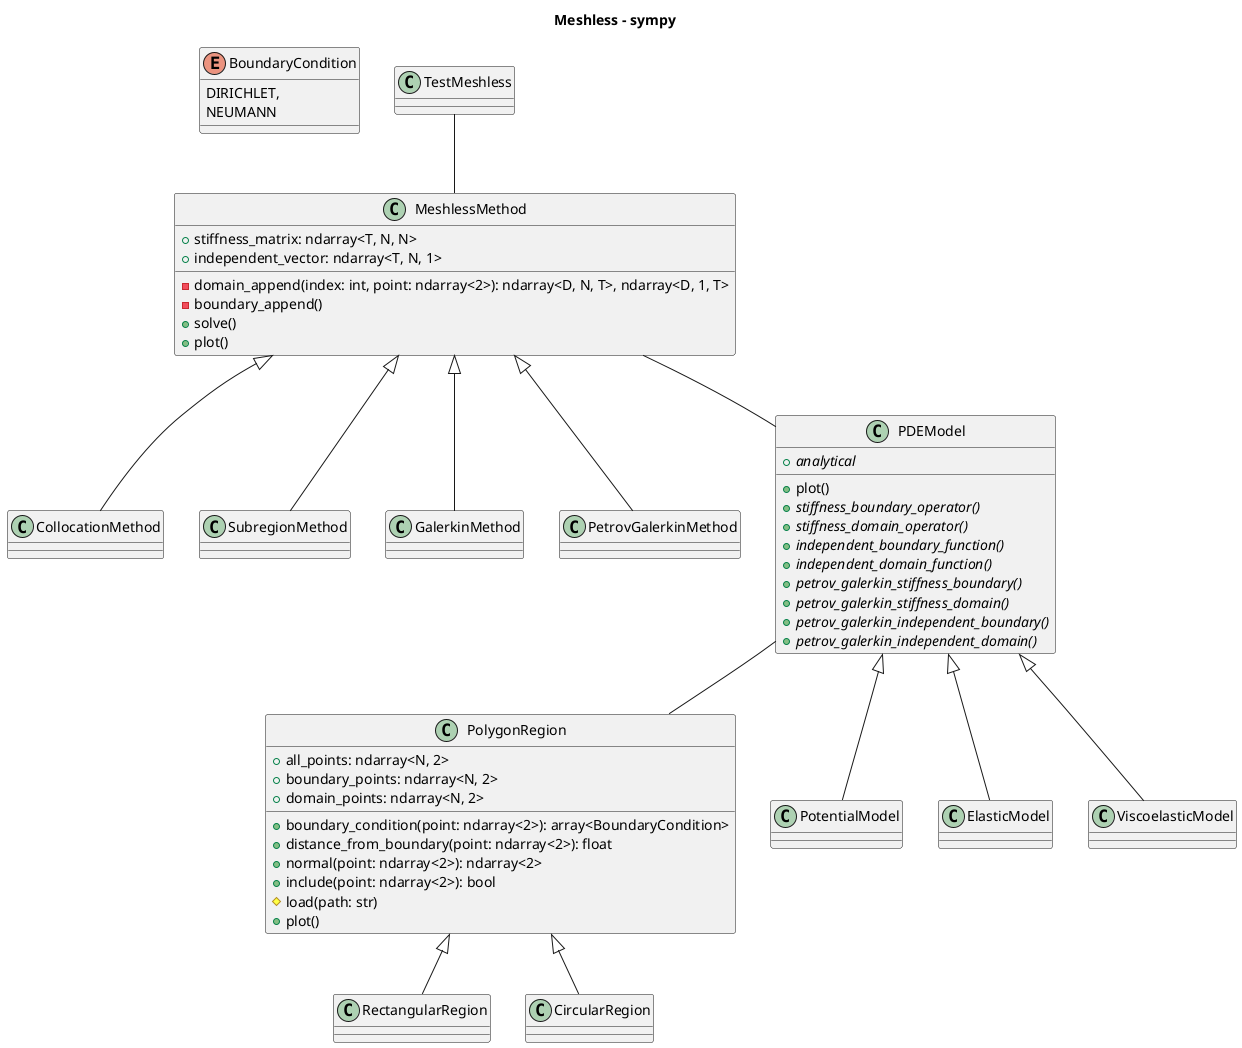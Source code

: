 @startuml

title Meshless - sympy

enum BoundaryCondition{
    DIRICHLET,
    NEUMANN
}

class PolygonRegion {
  +all_points: ndarray<N, 2>
  +boundary_points: ndarray<N, 2>
  +domain_points: ndarray<N, 2>
  +boundary_condition(point: ndarray<2>): array<BoundaryCondition>
  +distance_from_boundary(point: ndarray<2>): float
  +normal(point: ndarray<2>): ndarray<2>
  +include(point: ndarray<2>): bool
  #load(path: str)
  + plot()
}
class RectangularRegion
class CircularRegion

PolygonRegion <|-down- RectangularRegion
PolygonRegion <|-down- CircularRegion

class TestMeshless

class MeshlessMethod {
    - domain_append(index: int, point: ndarray<2>): ndarray<D, N, T>, ndarray<D, 1, T>
    - boundary_append()
    + stiffness_matrix: ndarray<T, N, N>
    + independent_vector: ndarray<T, N, 1>
    + solve()
    + plot()

}
class CollocationMethod
class SubregionMethod
class GalerkinMethod
class PetrovGalerkinMethod

MeshlessMethod <|-down- CollocationMethod
MeshlessMethod <|-down- SubregionMethod
MeshlessMethod <|-down- GalerkinMethod
MeshlessMethod <|-down- PetrovGalerkinMethod

class PDEModel {
    + plot()
    + {abstract} analytical
    + {abstract} stiffness_boundary_operator()
    + {abstract} stiffness_domain_operator()
    + {abstract} independent_boundary_function()
    + {abstract} independent_domain_function()
    + {abstract} petrov_galerkin_stiffness_boundary()
    + {abstract} petrov_galerkin_stiffness_domain()
    + {abstract} petrov_galerkin_independent_boundary()
    + {abstract} petrov_galerkin_independent_domain()
}
class PotentialModel
class ElasticModel
class ViscoelasticModel

PDEModel <|-down- PotentialModel
PDEModel <|-down- ElasticModel
PDEModel <|-down- ViscoelasticModel

TestMeshless -- MeshlessMethod
MeshlessMethod -- PDEModel
PDEModel -- PolygonRegion

@enduml